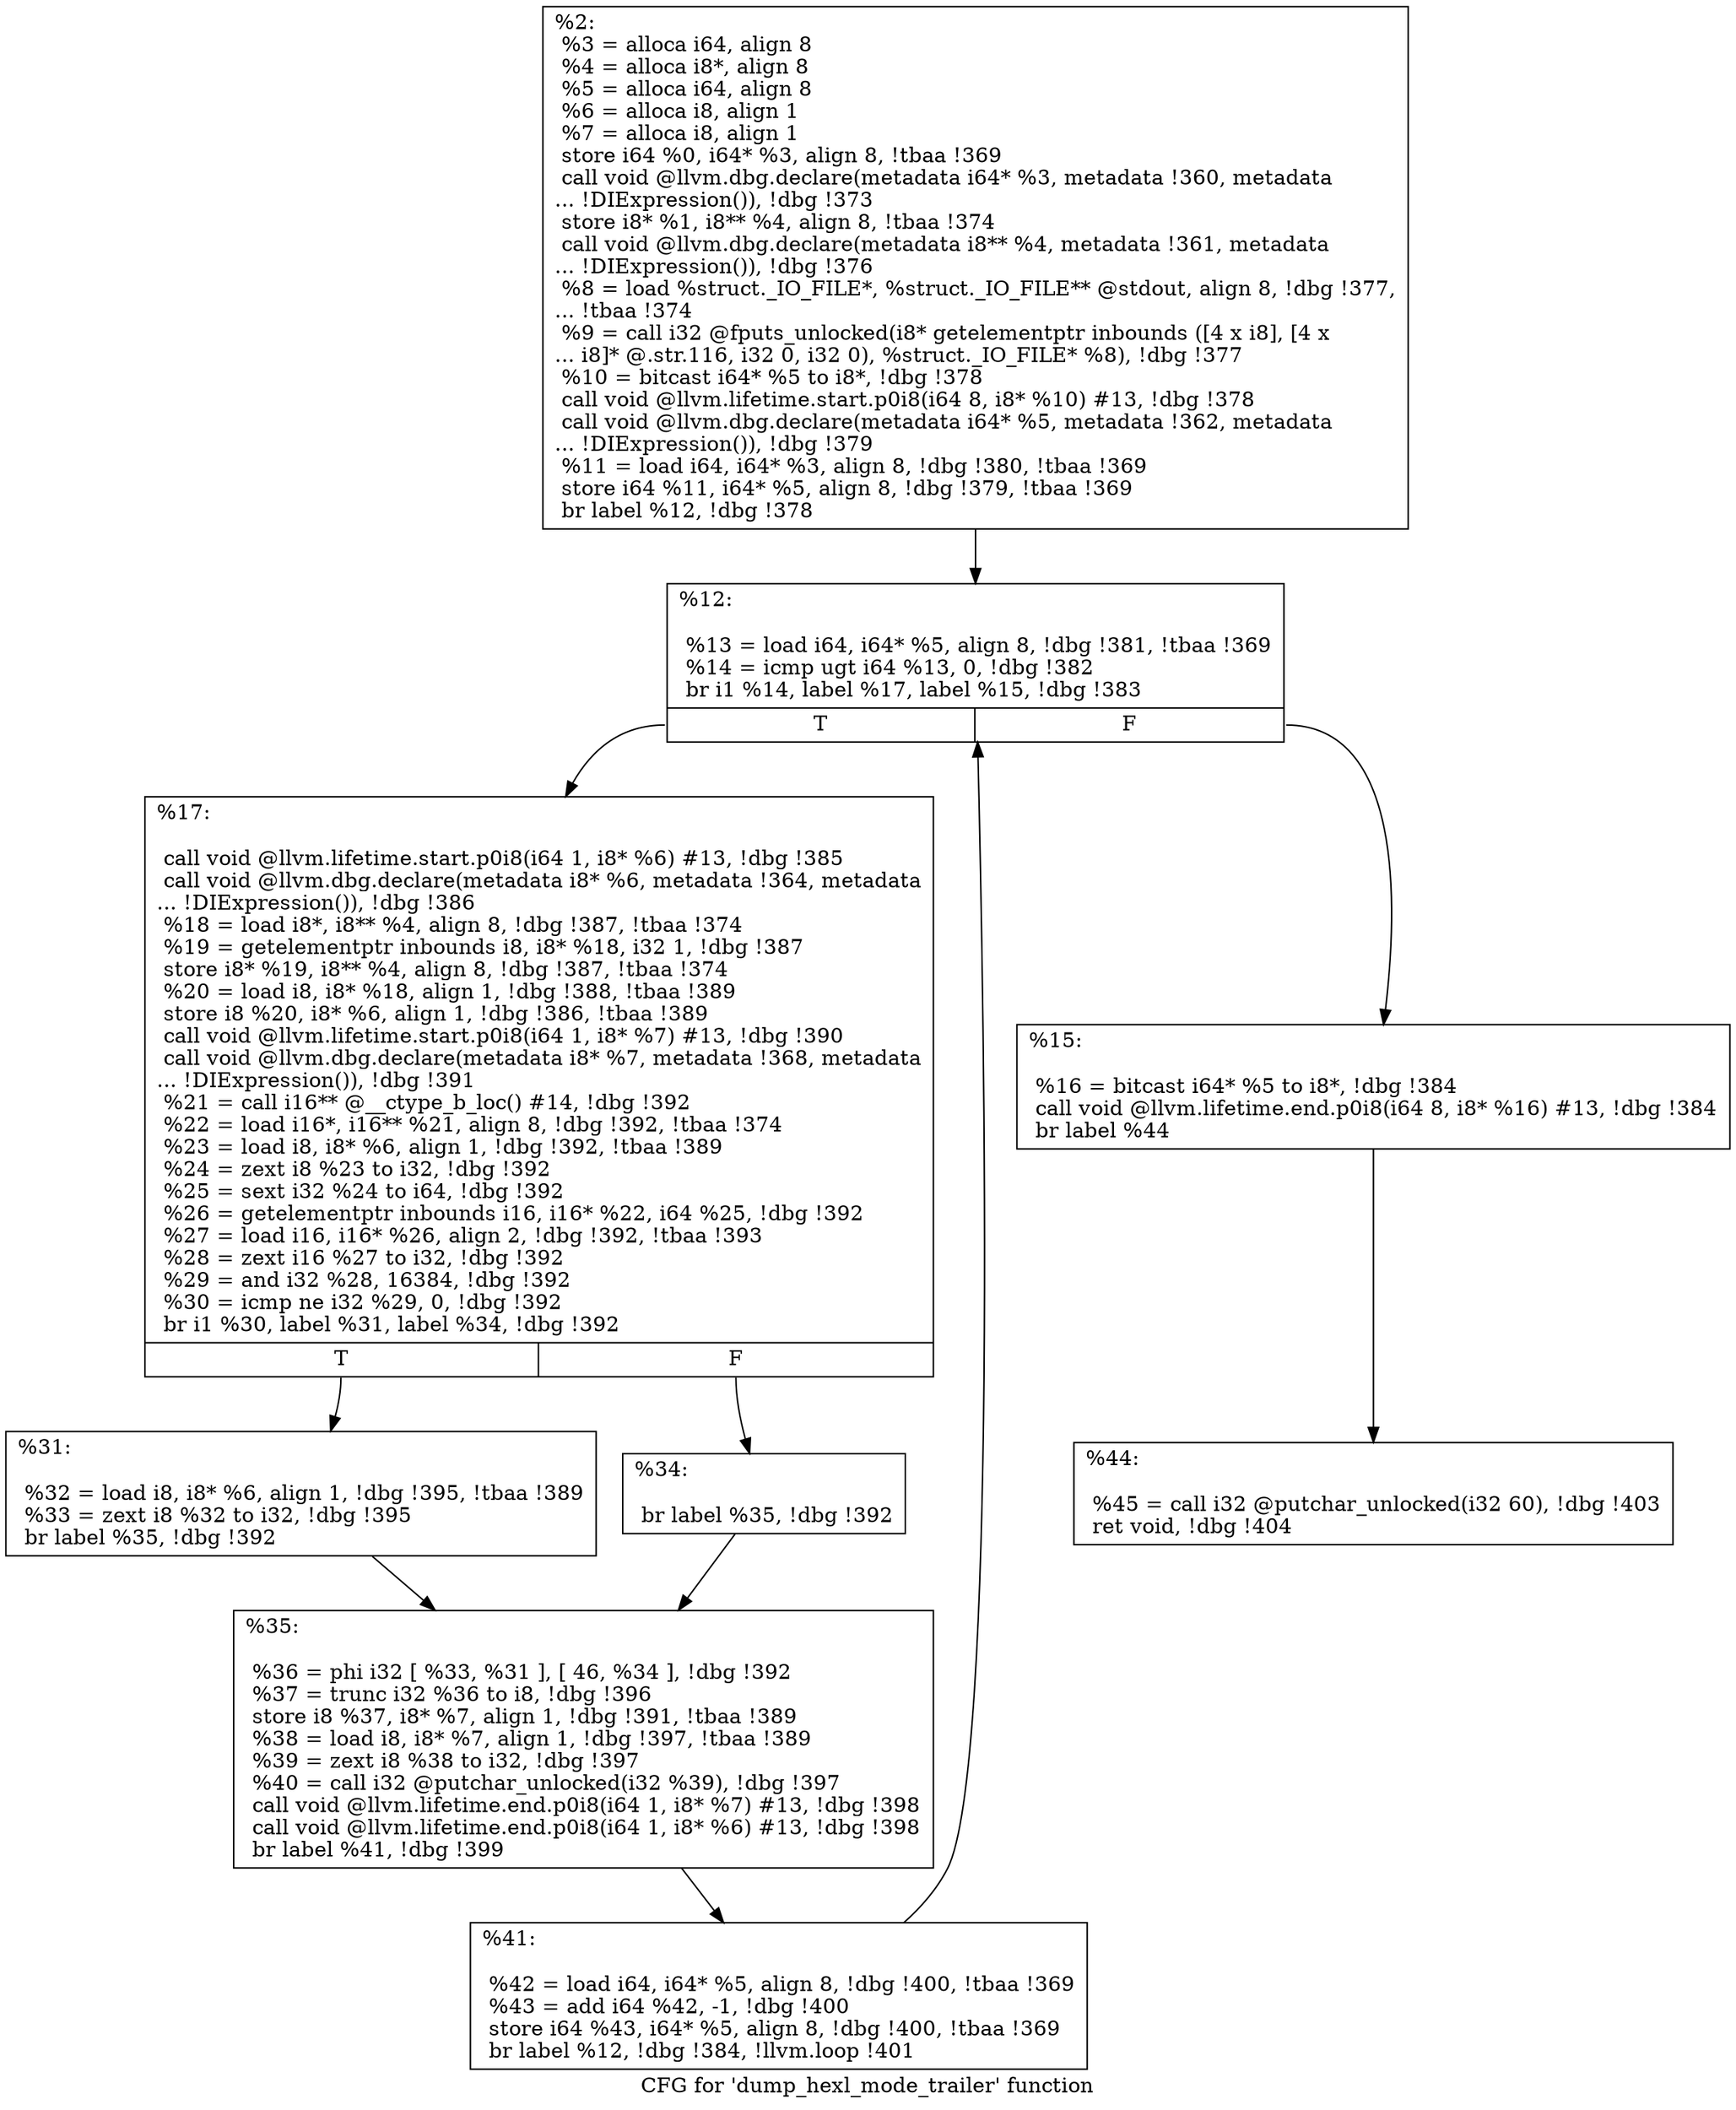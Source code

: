 digraph "CFG for 'dump_hexl_mode_trailer' function" {
	label="CFG for 'dump_hexl_mode_trailer' function";

	Node0x1beb5f0 [shape=record,label="{%2:\l  %3 = alloca i64, align 8\l  %4 = alloca i8*, align 8\l  %5 = alloca i64, align 8\l  %6 = alloca i8, align 1\l  %7 = alloca i8, align 1\l  store i64 %0, i64* %3, align 8, !tbaa !369\l  call void @llvm.dbg.declare(metadata i64* %3, metadata !360, metadata\l... !DIExpression()), !dbg !373\l  store i8* %1, i8** %4, align 8, !tbaa !374\l  call void @llvm.dbg.declare(metadata i8** %4, metadata !361, metadata\l... !DIExpression()), !dbg !376\l  %8 = load %struct._IO_FILE*, %struct._IO_FILE** @stdout, align 8, !dbg !377,\l... !tbaa !374\l  %9 = call i32 @fputs_unlocked(i8* getelementptr inbounds ([4 x i8], [4 x\l... i8]* @.str.116, i32 0, i32 0), %struct._IO_FILE* %8), !dbg !377\l  %10 = bitcast i64* %5 to i8*, !dbg !378\l  call void @llvm.lifetime.start.p0i8(i64 8, i8* %10) #13, !dbg !378\l  call void @llvm.dbg.declare(metadata i64* %5, metadata !362, metadata\l... !DIExpression()), !dbg !379\l  %11 = load i64, i64* %3, align 8, !dbg !380, !tbaa !369\l  store i64 %11, i64* %5, align 8, !dbg !379, !tbaa !369\l  br label %12, !dbg !378\l}"];
	Node0x1beb5f0 -> Node0x1beb640;
	Node0x1beb640 [shape=record,label="{%12:\l\l  %13 = load i64, i64* %5, align 8, !dbg !381, !tbaa !369\l  %14 = icmp ugt i64 %13, 0, !dbg !382\l  br i1 %14, label %17, label %15, !dbg !383\l|{<s0>T|<s1>F}}"];
	Node0x1beb640:s0 -> Node0x1beb6e0;
	Node0x1beb640:s1 -> Node0x1beb690;
	Node0x1beb690 [shape=record,label="{%15:\l\l  %16 = bitcast i64* %5 to i8*, !dbg !384\l  call void @llvm.lifetime.end.p0i8(i64 8, i8* %16) #13, !dbg !384\l  br label %44\l}"];
	Node0x1beb690 -> Node0x1beb870;
	Node0x1beb6e0 [shape=record,label="{%17:\l\l  call void @llvm.lifetime.start.p0i8(i64 1, i8* %6) #13, !dbg !385\l  call void @llvm.dbg.declare(metadata i8* %6, metadata !364, metadata\l... !DIExpression()), !dbg !386\l  %18 = load i8*, i8** %4, align 8, !dbg !387, !tbaa !374\l  %19 = getelementptr inbounds i8, i8* %18, i32 1, !dbg !387\l  store i8* %19, i8** %4, align 8, !dbg !387, !tbaa !374\l  %20 = load i8, i8* %18, align 1, !dbg !388, !tbaa !389\l  store i8 %20, i8* %6, align 1, !dbg !386, !tbaa !389\l  call void @llvm.lifetime.start.p0i8(i64 1, i8* %7) #13, !dbg !390\l  call void @llvm.dbg.declare(metadata i8* %7, metadata !368, metadata\l... !DIExpression()), !dbg !391\l  %21 = call i16** @__ctype_b_loc() #14, !dbg !392\l  %22 = load i16*, i16** %21, align 8, !dbg !392, !tbaa !374\l  %23 = load i8, i8* %6, align 1, !dbg !392, !tbaa !389\l  %24 = zext i8 %23 to i32, !dbg !392\l  %25 = sext i32 %24 to i64, !dbg !392\l  %26 = getelementptr inbounds i16, i16* %22, i64 %25, !dbg !392\l  %27 = load i16, i16* %26, align 2, !dbg !392, !tbaa !393\l  %28 = zext i16 %27 to i32, !dbg !392\l  %29 = and i32 %28, 16384, !dbg !392\l  %30 = icmp ne i32 %29, 0, !dbg !392\l  br i1 %30, label %31, label %34, !dbg !392\l|{<s0>T|<s1>F}}"];
	Node0x1beb6e0:s0 -> Node0x1beb730;
	Node0x1beb6e0:s1 -> Node0x1beb780;
	Node0x1beb730 [shape=record,label="{%31:\l\l  %32 = load i8, i8* %6, align 1, !dbg !395, !tbaa !389\l  %33 = zext i8 %32 to i32, !dbg !395\l  br label %35, !dbg !392\l}"];
	Node0x1beb730 -> Node0x1beb7d0;
	Node0x1beb780 [shape=record,label="{%34:\l\l  br label %35, !dbg !392\l}"];
	Node0x1beb780 -> Node0x1beb7d0;
	Node0x1beb7d0 [shape=record,label="{%35:\l\l  %36 = phi i32 [ %33, %31 ], [ 46, %34 ], !dbg !392\l  %37 = trunc i32 %36 to i8, !dbg !396\l  store i8 %37, i8* %7, align 1, !dbg !391, !tbaa !389\l  %38 = load i8, i8* %7, align 1, !dbg !397, !tbaa !389\l  %39 = zext i8 %38 to i32, !dbg !397\l  %40 = call i32 @putchar_unlocked(i32 %39), !dbg !397\l  call void @llvm.lifetime.end.p0i8(i64 1, i8* %7) #13, !dbg !398\l  call void @llvm.lifetime.end.p0i8(i64 1, i8* %6) #13, !dbg !398\l  br label %41, !dbg !399\l}"];
	Node0x1beb7d0 -> Node0x1beb820;
	Node0x1beb820 [shape=record,label="{%41:\l\l  %42 = load i64, i64* %5, align 8, !dbg !400, !tbaa !369\l  %43 = add i64 %42, -1, !dbg !400\l  store i64 %43, i64* %5, align 8, !dbg !400, !tbaa !369\l  br label %12, !dbg !384, !llvm.loop !401\l}"];
	Node0x1beb820 -> Node0x1beb640;
	Node0x1beb870 [shape=record,label="{%44:\l\l  %45 = call i32 @putchar_unlocked(i32 60), !dbg !403\l  ret void, !dbg !404\l}"];
}
